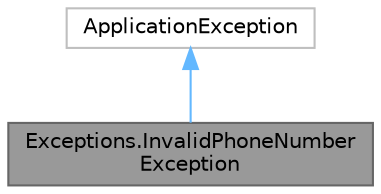digraph "Exceptions.InvalidPhoneNumberException"
{
 // LATEX_PDF_SIZE
  bgcolor="transparent";
  edge [fontname=Helvetica,fontsize=10,labelfontname=Helvetica,labelfontsize=10];
  node [fontname=Helvetica,fontsize=10,shape=box,height=0.2,width=0.4];
  Node1 [id="Node000001",label="Exceptions.InvalidPhoneNumber\lException",height=0.2,width=0.4,color="gray40", fillcolor="grey60", style="filled", fontcolor="black",tooltip="The exception to be throws when a string doesn't match the phone number pattern."];
  Node2 -> Node1 [id="edge2_Node000001_Node000002",dir="back",color="steelblue1",style="solid",tooltip=" "];
  Node2 [id="Node000002",label="ApplicationException",height=0.2,width=0.4,color="grey75", fillcolor="white", style="filled",tooltip=" "];
}
